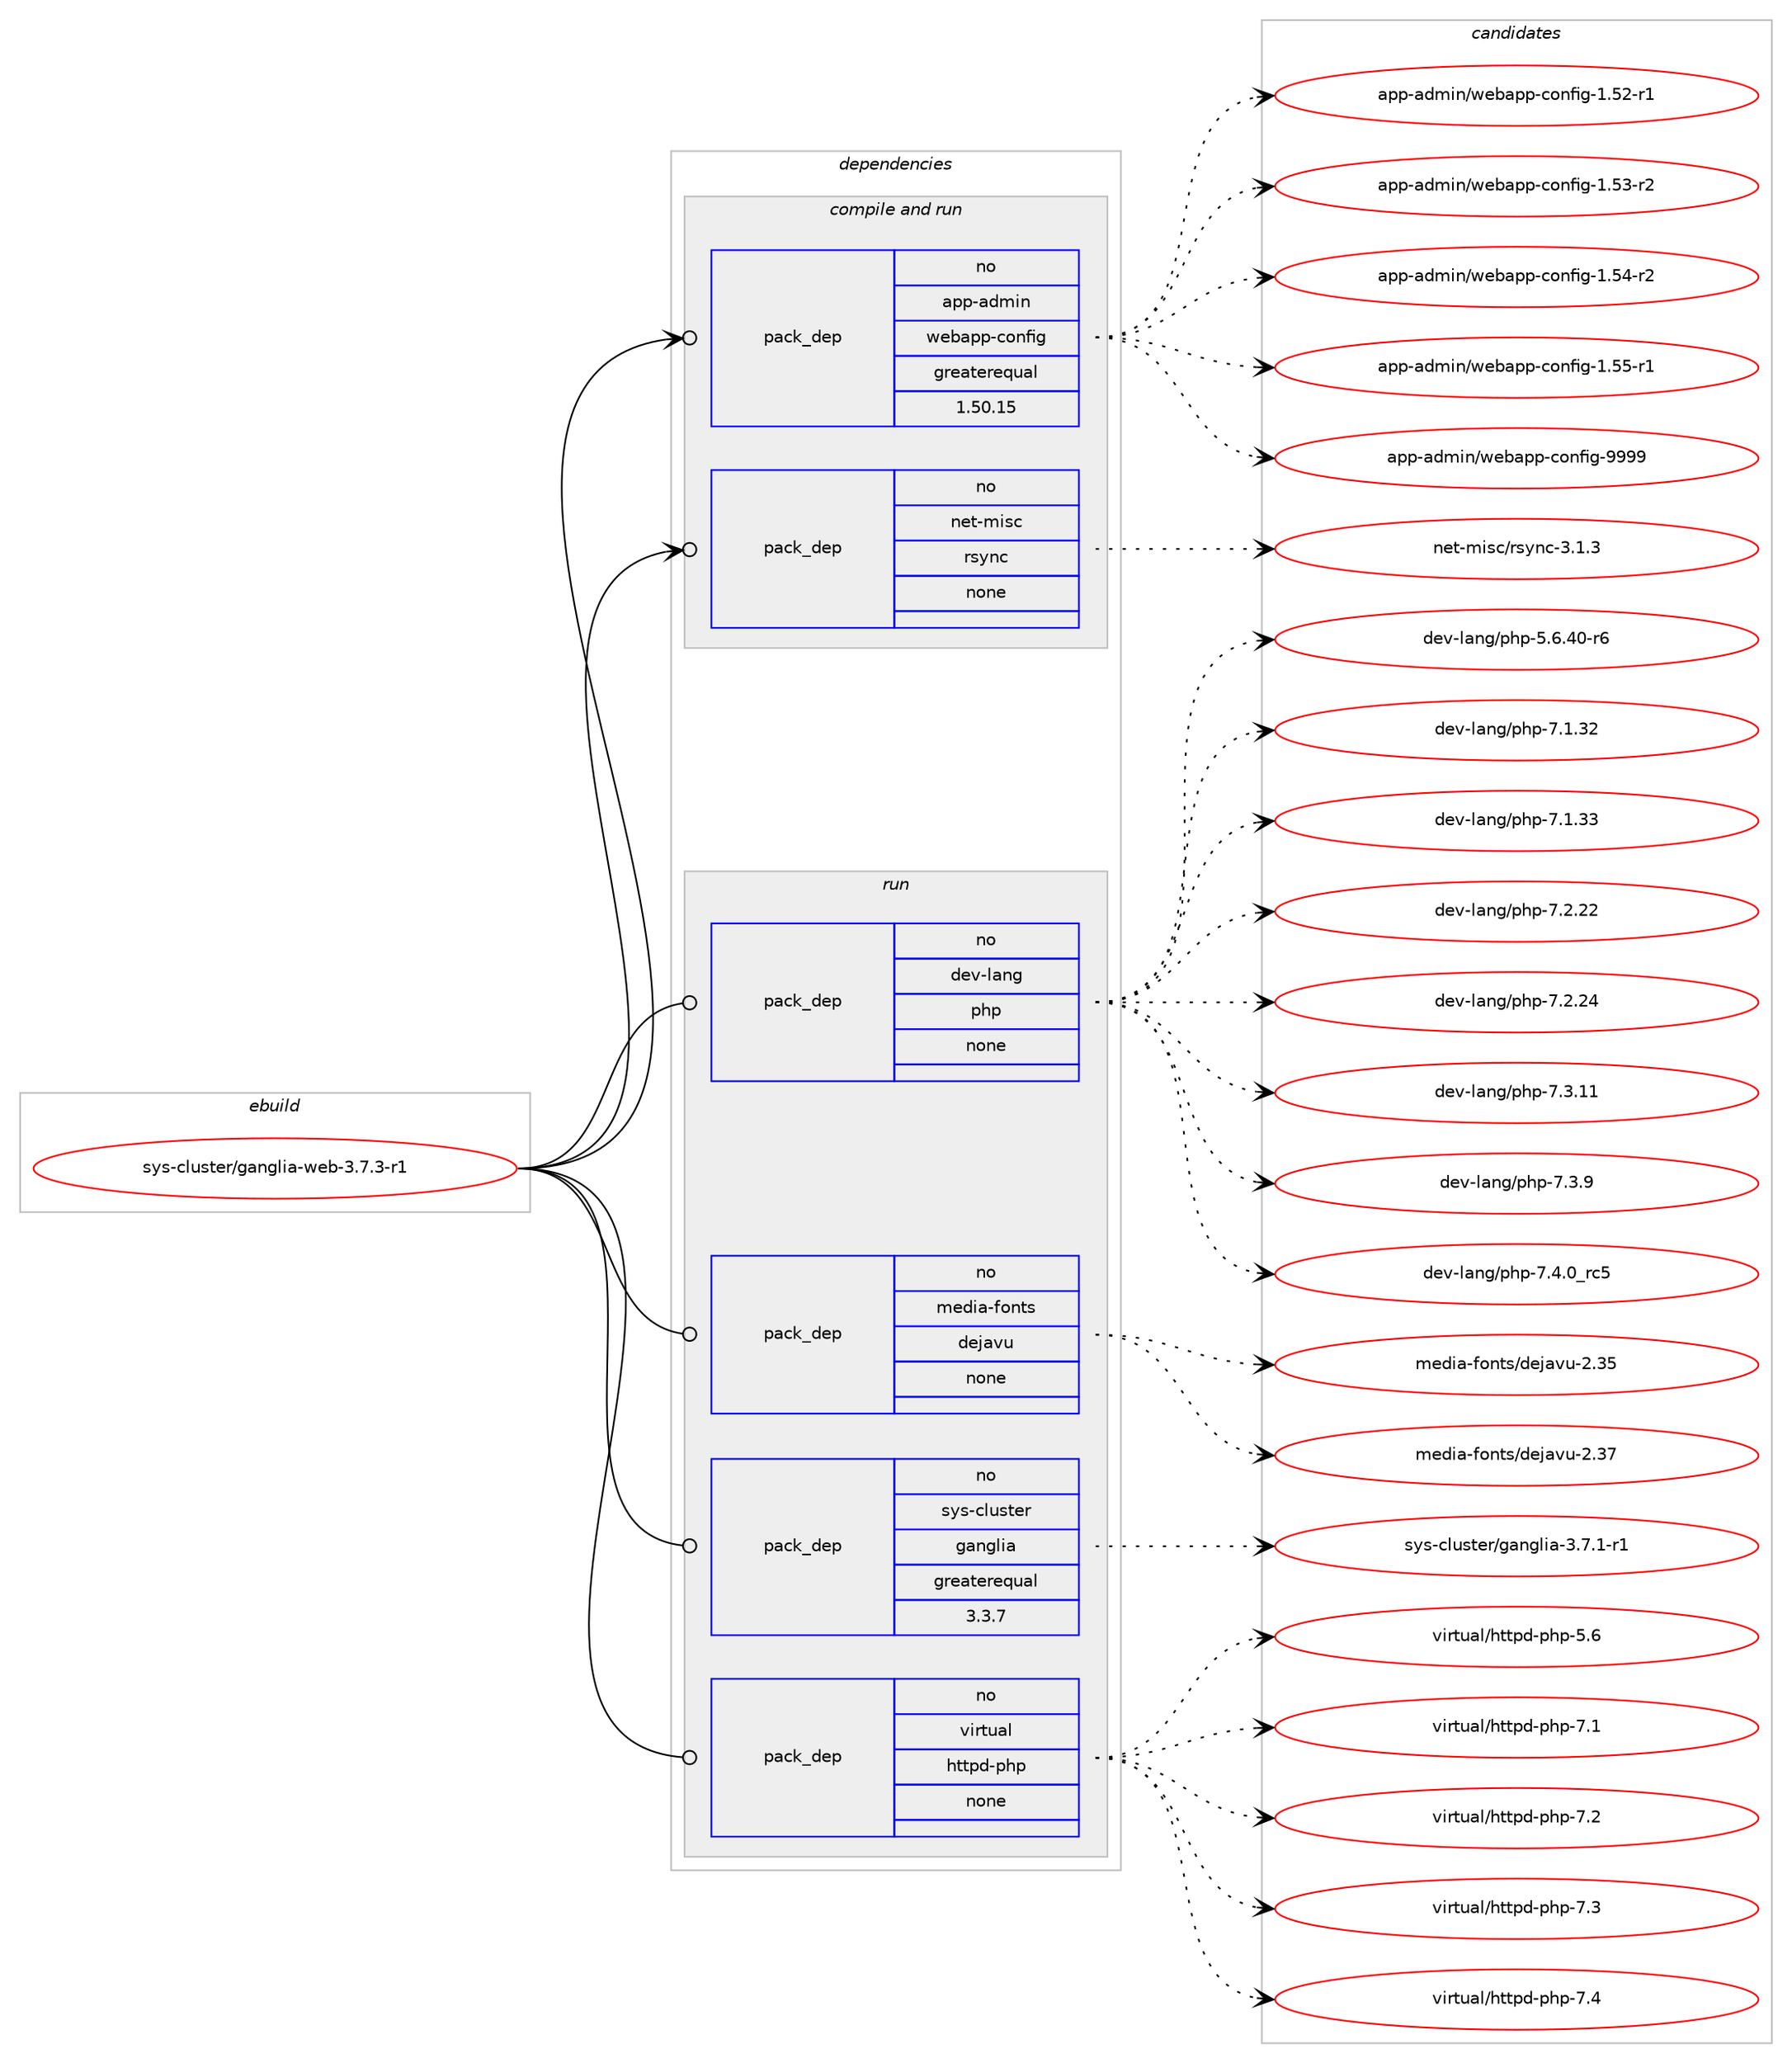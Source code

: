 digraph prolog {

# *************
# Graph options
# *************

newrank=true;
concentrate=true;
compound=true;
graph [rankdir=LR,fontname=Helvetica,fontsize=10,ranksep=1.5];#, ranksep=2.5, nodesep=0.2];
edge  [arrowhead=vee];
node  [fontname=Helvetica,fontsize=10];

# **********
# The ebuild
# **********

subgraph cluster_leftcol {
color=gray;
rank=same;
label=<<i>ebuild</i>>;
id [label="sys-cluster/ganglia-web-3.7.3-r1", color=red, width=4, href="../sys-cluster/ganglia-web-3.7.3-r1.svg"];
}

# ****************
# The dependencies
# ****************

subgraph cluster_midcol {
color=gray;
label=<<i>dependencies</i>>;
subgraph cluster_compile {
fillcolor="#eeeeee";
style=filled;
label=<<i>compile</i>>;
}
subgraph cluster_compileandrun {
fillcolor="#eeeeee";
style=filled;
label=<<i>compile and run</i>>;
subgraph pack655504 {
dependency883779 [label=<<TABLE BORDER="0" CELLBORDER="1" CELLSPACING="0" CELLPADDING="4" WIDTH="220"><TR><TD ROWSPAN="6" CELLPADDING="30">pack_dep</TD></TR><TR><TD WIDTH="110">no</TD></TR><TR><TD>app-admin</TD></TR><TR><TD>webapp-config</TD></TR><TR><TD>greaterequal</TD></TR><TR><TD>1.50.15</TD></TR></TABLE>>, shape=none, color=blue];
}
id:e -> dependency883779:w [weight=20,style="solid",arrowhead="odotvee"];
subgraph pack655505 {
dependency883780 [label=<<TABLE BORDER="0" CELLBORDER="1" CELLSPACING="0" CELLPADDING="4" WIDTH="220"><TR><TD ROWSPAN="6" CELLPADDING="30">pack_dep</TD></TR><TR><TD WIDTH="110">no</TD></TR><TR><TD>net-misc</TD></TR><TR><TD>rsync</TD></TR><TR><TD>none</TD></TR><TR><TD></TD></TR></TABLE>>, shape=none, color=blue];
}
id:e -> dependency883780:w [weight=20,style="solid",arrowhead="odotvee"];
}
subgraph cluster_run {
fillcolor="#eeeeee";
style=filled;
label=<<i>run</i>>;
subgraph pack655506 {
dependency883781 [label=<<TABLE BORDER="0" CELLBORDER="1" CELLSPACING="0" CELLPADDING="4" WIDTH="220"><TR><TD ROWSPAN="6" CELLPADDING="30">pack_dep</TD></TR><TR><TD WIDTH="110">no</TD></TR><TR><TD>dev-lang</TD></TR><TR><TD>php</TD></TR><TR><TD>none</TD></TR><TR><TD></TD></TR></TABLE>>, shape=none, color=blue];
}
id:e -> dependency883781:w [weight=20,style="solid",arrowhead="odot"];
subgraph pack655507 {
dependency883782 [label=<<TABLE BORDER="0" CELLBORDER="1" CELLSPACING="0" CELLPADDING="4" WIDTH="220"><TR><TD ROWSPAN="6" CELLPADDING="30">pack_dep</TD></TR><TR><TD WIDTH="110">no</TD></TR><TR><TD>media-fonts</TD></TR><TR><TD>dejavu</TD></TR><TR><TD>none</TD></TR><TR><TD></TD></TR></TABLE>>, shape=none, color=blue];
}
id:e -> dependency883782:w [weight=20,style="solid",arrowhead="odot"];
subgraph pack655508 {
dependency883783 [label=<<TABLE BORDER="0" CELLBORDER="1" CELLSPACING="0" CELLPADDING="4" WIDTH="220"><TR><TD ROWSPAN="6" CELLPADDING="30">pack_dep</TD></TR><TR><TD WIDTH="110">no</TD></TR><TR><TD>sys-cluster</TD></TR><TR><TD>ganglia</TD></TR><TR><TD>greaterequal</TD></TR><TR><TD>3.3.7</TD></TR></TABLE>>, shape=none, color=blue];
}
id:e -> dependency883783:w [weight=20,style="solid",arrowhead="odot"];
subgraph pack655509 {
dependency883784 [label=<<TABLE BORDER="0" CELLBORDER="1" CELLSPACING="0" CELLPADDING="4" WIDTH="220"><TR><TD ROWSPAN="6" CELLPADDING="30">pack_dep</TD></TR><TR><TD WIDTH="110">no</TD></TR><TR><TD>virtual</TD></TR><TR><TD>httpd-php</TD></TR><TR><TD>none</TD></TR><TR><TD></TD></TR></TABLE>>, shape=none, color=blue];
}
id:e -> dependency883784:w [weight=20,style="solid",arrowhead="odot"];
}
}

# **************
# The candidates
# **************

subgraph cluster_choices {
rank=same;
color=gray;
label=<<i>candidates</i>>;

subgraph choice655504 {
color=black;
nodesep=1;
choice971121124597100109105110471191019897112112459911111010210510345494653504511449 [label="app-admin/webapp-config-1.52-r1", color=red, width=4,href="../app-admin/webapp-config-1.52-r1.svg"];
choice971121124597100109105110471191019897112112459911111010210510345494653514511450 [label="app-admin/webapp-config-1.53-r2", color=red, width=4,href="../app-admin/webapp-config-1.53-r2.svg"];
choice971121124597100109105110471191019897112112459911111010210510345494653524511450 [label="app-admin/webapp-config-1.54-r2", color=red, width=4,href="../app-admin/webapp-config-1.54-r2.svg"];
choice971121124597100109105110471191019897112112459911111010210510345494653534511449 [label="app-admin/webapp-config-1.55-r1", color=red, width=4,href="../app-admin/webapp-config-1.55-r1.svg"];
choice97112112459710010910511047119101989711211245991111101021051034557575757 [label="app-admin/webapp-config-9999", color=red, width=4,href="../app-admin/webapp-config-9999.svg"];
dependency883779:e -> choice971121124597100109105110471191019897112112459911111010210510345494653504511449:w [style=dotted,weight="100"];
dependency883779:e -> choice971121124597100109105110471191019897112112459911111010210510345494653514511450:w [style=dotted,weight="100"];
dependency883779:e -> choice971121124597100109105110471191019897112112459911111010210510345494653524511450:w [style=dotted,weight="100"];
dependency883779:e -> choice971121124597100109105110471191019897112112459911111010210510345494653534511449:w [style=dotted,weight="100"];
dependency883779:e -> choice97112112459710010910511047119101989711211245991111101021051034557575757:w [style=dotted,weight="100"];
}
subgraph choice655505 {
color=black;
nodesep=1;
choice11010111645109105115994711411512111099455146494651 [label="net-misc/rsync-3.1.3", color=red, width=4,href="../net-misc/rsync-3.1.3.svg"];
dependency883780:e -> choice11010111645109105115994711411512111099455146494651:w [style=dotted,weight="100"];
}
subgraph choice655506 {
color=black;
nodesep=1;
choice100101118451089711010347112104112455346544652484511454 [label="dev-lang/php-5.6.40-r6", color=red, width=4,href="../dev-lang/php-5.6.40-r6.svg"];
choice10010111845108971101034711210411245554649465150 [label="dev-lang/php-7.1.32", color=red, width=4,href="../dev-lang/php-7.1.32.svg"];
choice10010111845108971101034711210411245554649465151 [label="dev-lang/php-7.1.33", color=red, width=4,href="../dev-lang/php-7.1.33.svg"];
choice10010111845108971101034711210411245554650465050 [label="dev-lang/php-7.2.22", color=red, width=4,href="../dev-lang/php-7.2.22.svg"];
choice10010111845108971101034711210411245554650465052 [label="dev-lang/php-7.2.24", color=red, width=4,href="../dev-lang/php-7.2.24.svg"];
choice10010111845108971101034711210411245554651464949 [label="dev-lang/php-7.3.11", color=red, width=4,href="../dev-lang/php-7.3.11.svg"];
choice100101118451089711010347112104112455546514657 [label="dev-lang/php-7.3.9", color=red, width=4,href="../dev-lang/php-7.3.9.svg"];
choice100101118451089711010347112104112455546524648951149953 [label="dev-lang/php-7.4.0_rc5", color=red, width=4,href="../dev-lang/php-7.4.0_rc5.svg"];
dependency883781:e -> choice100101118451089711010347112104112455346544652484511454:w [style=dotted,weight="100"];
dependency883781:e -> choice10010111845108971101034711210411245554649465150:w [style=dotted,weight="100"];
dependency883781:e -> choice10010111845108971101034711210411245554649465151:w [style=dotted,weight="100"];
dependency883781:e -> choice10010111845108971101034711210411245554650465050:w [style=dotted,weight="100"];
dependency883781:e -> choice10010111845108971101034711210411245554650465052:w [style=dotted,weight="100"];
dependency883781:e -> choice10010111845108971101034711210411245554651464949:w [style=dotted,weight="100"];
dependency883781:e -> choice100101118451089711010347112104112455546514657:w [style=dotted,weight="100"];
dependency883781:e -> choice100101118451089711010347112104112455546524648951149953:w [style=dotted,weight="100"];
}
subgraph choice655507 {
color=black;
nodesep=1;
choice109101100105974510211111011611547100101106971181174550465153 [label="media-fonts/dejavu-2.35", color=red, width=4,href="../media-fonts/dejavu-2.35.svg"];
choice109101100105974510211111011611547100101106971181174550465155 [label="media-fonts/dejavu-2.37", color=red, width=4,href="../media-fonts/dejavu-2.37.svg"];
dependency883782:e -> choice109101100105974510211111011611547100101106971181174550465153:w [style=dotted,weight="100"];
dependency883782:e -> choice109101100105974510211111011611547100101106971181174550465155:w [style=dotted,weight="100"];
}
subgraph choice655508 {
color=black;
nodesep=1;
choice11512111545991081171151161011144710397110103108105974551465546494511449 [label="sys-cluster/ganglia-3.7.1-r1", color=red, width=4,href="../sys-cluster/ganglia-3.7.1-r1.svg"];
dependency883783:e -> choice11512111545991081171151161011144710397110103108105974551465546494511449:w [style=dotted,weight="100"];
}
subgraph choice655509 {
color=black;
nodesep=1;
choice11810511411611797108471041161161121004511210411245534654 [label="virtual/httpd-php-5.6", color=red, width=4,href="../virtual/httpd-php-5.6.svg"];
choice11810511411611797108471041161161121004511210411245554649 [label="virtual/httpd-php-7.1", color=red, width=4,href="../virtual/httpd-php-7.1.svg"];
choice11810511411611797108471041161161121004511210411245554650 [label="virtual/httpd-php-7.2", color=red, width=4,href="../virtual/httpd-php-7.2.svg"];
choice11810511411611797108471041161161121004511210411245554651 [label="virtual/httpd-php-7.3", color=red, width=4,href="../virtual/httpd-php-7.3.svg"];
choice11810511411611797108471041161161121004511210411245554652 [label="virtual/httpd-php-7.4", color=red, width=4,href="../virtual/httpd-php-7.4.svg"];
dependency883784:e -> choice11810511411611797108471041161161121004511210411245534654:w [style=dotted,weight="100"];
dependency883784:e -> choice11810511411611797108471041161161121004511210411245554649:w [style=dotted,weight="100"];
dependency883784:e -> choice11810511411611797108471041161161121004511210411245554650:w [style=dotted,weight="100"];
dependency883784:e -> choice11810511411611797108471041161161121004511210411245554651:w [style=dotted,weight="100"];
dependency883784:e -> choice11810511411611797108471041161161121004511210411245554652:w [style=dotted,weight="100"];
}
}

}

